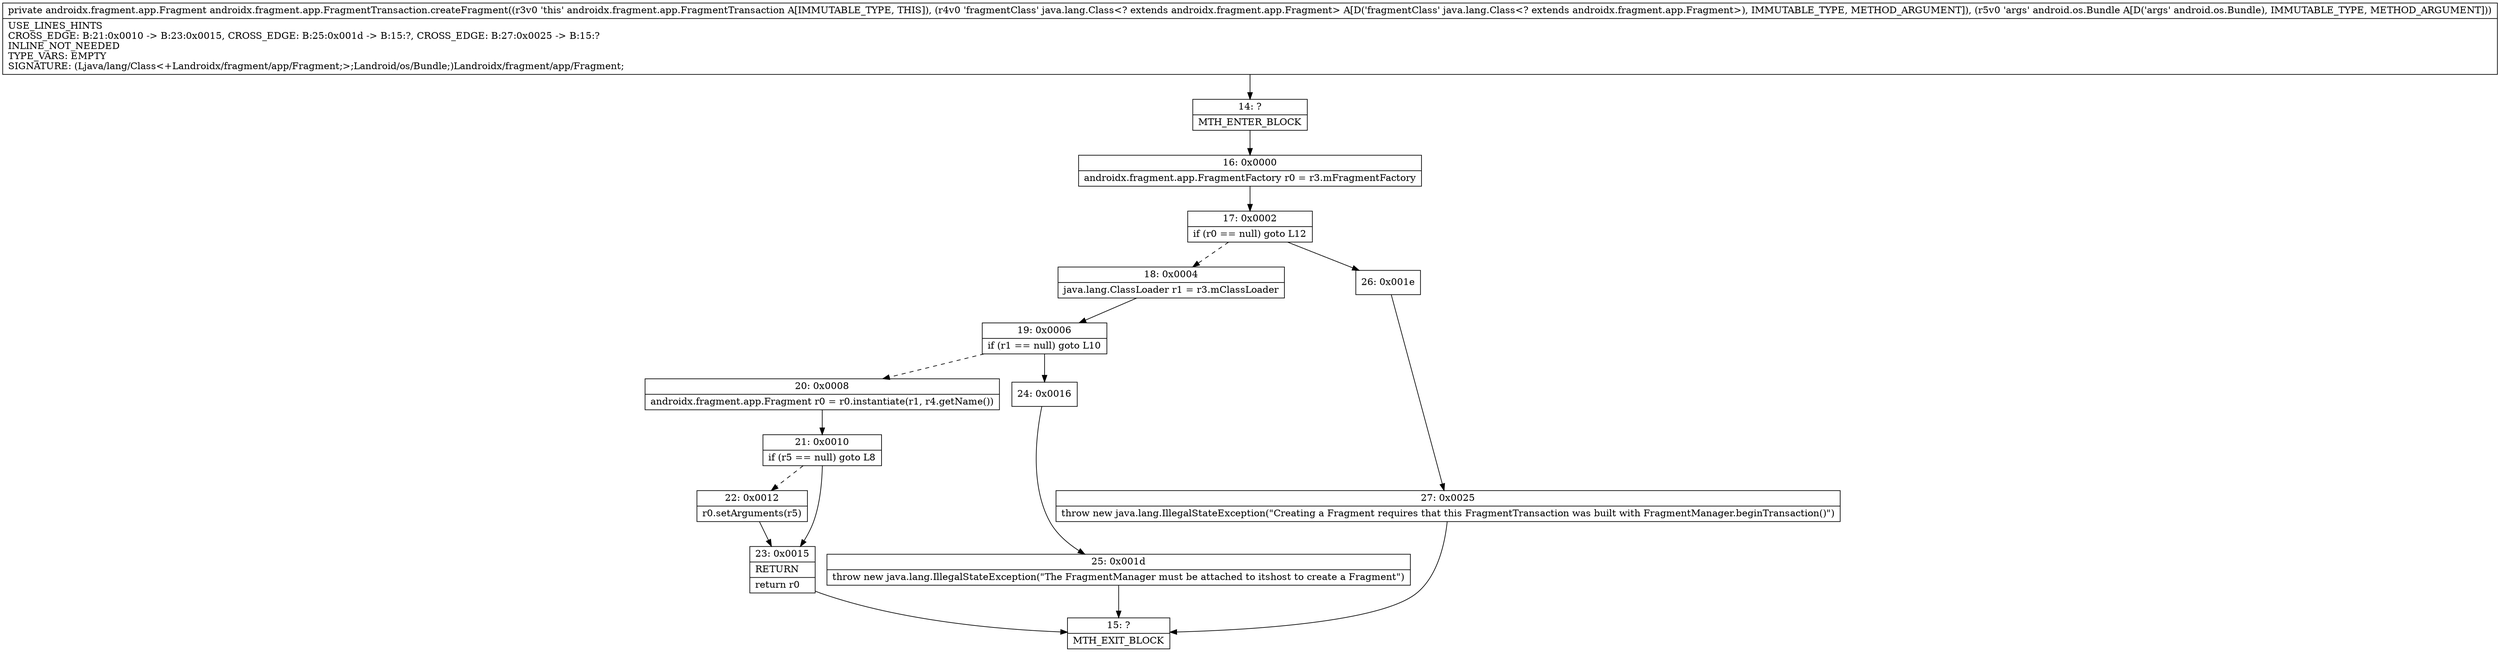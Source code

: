 digraph "CFG forandroidx.fragment.app.FragmentTransaction.createFragment(Ljava\/lang\/Class;Landroid\/os\/Bundle;)Landroidx\/fragment\/app\/Fragment;" {
Node_14 [shape=record,label="{14\:\ ?|MTH_ENTER_BLOCK\l}"];
Node_16 [shape=record,label="{16\:\ 0x0000|androidx.fragment.app.FragmentFactory r0 = r3.mFragmentFactory\l}"];
Node_17 [shape=record,label="{17\:\ 0x0002|if (r0 == null) goto L12\l}"];
Node_18 [shape=record,label="{18\:\ 0x0004|java.lang.ClassLoader r1 = r3.mClassLoader\l}"];
Node_19 [shape=record,label="{19\:\ 0x0006|if (r1 == null) goto L10\l}"];
Node_20 [shape=record,label="{20\:\ 0x0008|androidx.fragment.app.Fragment r0 = r0.instantiate(r1, r4.getName())\l}"];
Node_21 [shape=record,label="{21\:\ 0x0010|if (r5 == null) goto L8\l}"];
Node_22 [shape=record,label="{22\:\ 0x0012|r0.setArguments(r5)\l}"];
Node_23 [shape=record,label="{23\:\ 0x0015|RETURN\l|return r0\l}"];
Node_15 [shape=record,label="{15\:\ ?|MTH_EXIT_BLOCK\l}"];
Node_24 [shape=record,label="{24\:\ 0x0016}"];
Node_25 [shape=record,label="{25\:\ 0x001d|throw new java.lang.IllegalStateException(\"The FragmentManager must be attached to itshost to create a Fragment\")\l}"];
Node_26 [shape=record,label="{26\:\ 0x001e}"];
Node_27 [shape=record,label="{27\:\ 0x0025|throw new java.lang.IllegalStateException(\"Creating a Fragment requires that this FragmentTransaction was built with FragmentManager.beginTransaction()\")\l}"];
MethodNode[shape=record,label="{private androidx.fragment.app.Fragment androidx.fragment.app.FragmentTransaction.createFragment((r3v0 'this' androidx.fragment.app.FragmentTransaction A[IMMUTABLE_TYPE, THIS]), (r4v0 'fragmentClass' java.lang.Class\<? extends androidx.fragment.app.Fragment\> A[D('fragmentClass' java.lang.Class\<? extends androidx.fragment.app.Fragment\>), IMMUTABLE_TYPE, METHOD_ARGUMENT]), (r5v0 'args' android.os.Bundle A[D('args' android.os.Bundle), IMMUTABLE_TYPE, METHOD_ARGUMENT]))  | USE_LINES_HINTS\lCROSS_EDGE: B:21:0x0010 \-\> B:23:0x0015, CROSS_EDGE: B:25:0x001d \-\> B:15:?, CROSS_EDGE: B:27:0x0025 \-\> B:15:?\lINLINE_NOT_NEEDED\lTYPE_VARS: EMPTY\lSIGNATURE: (Ljava\/lang\/Class\<+Landroidx\/fragment\/app\/Fragment;\>;Landroid\/os\/Bundle;)Landroidx\/fragment\/app\/Fragment;\l}"];
MethodNode -> Node_14;Node_14 -> Node_16;
Node_16 -> Node_17;
Node_17 -> Node_18[style=dashed];
Node_17 -> Node_26;
Node_18 -> Node_19;
Node_19 -> Node_20[style=dashed];
Node_19 -> Node_24;
Node_20 -> Node_21;
Node_21 -> Node_22[style=dashed];
Node_21 -> Node_23;
Node_22 -> Node_23;
Node_23 -> Node_15;
Node_24 -> Node_25;
Node_25 -> Node_15;
Node_26 -> Node_27;
Node_27 -> Node_15;
}

